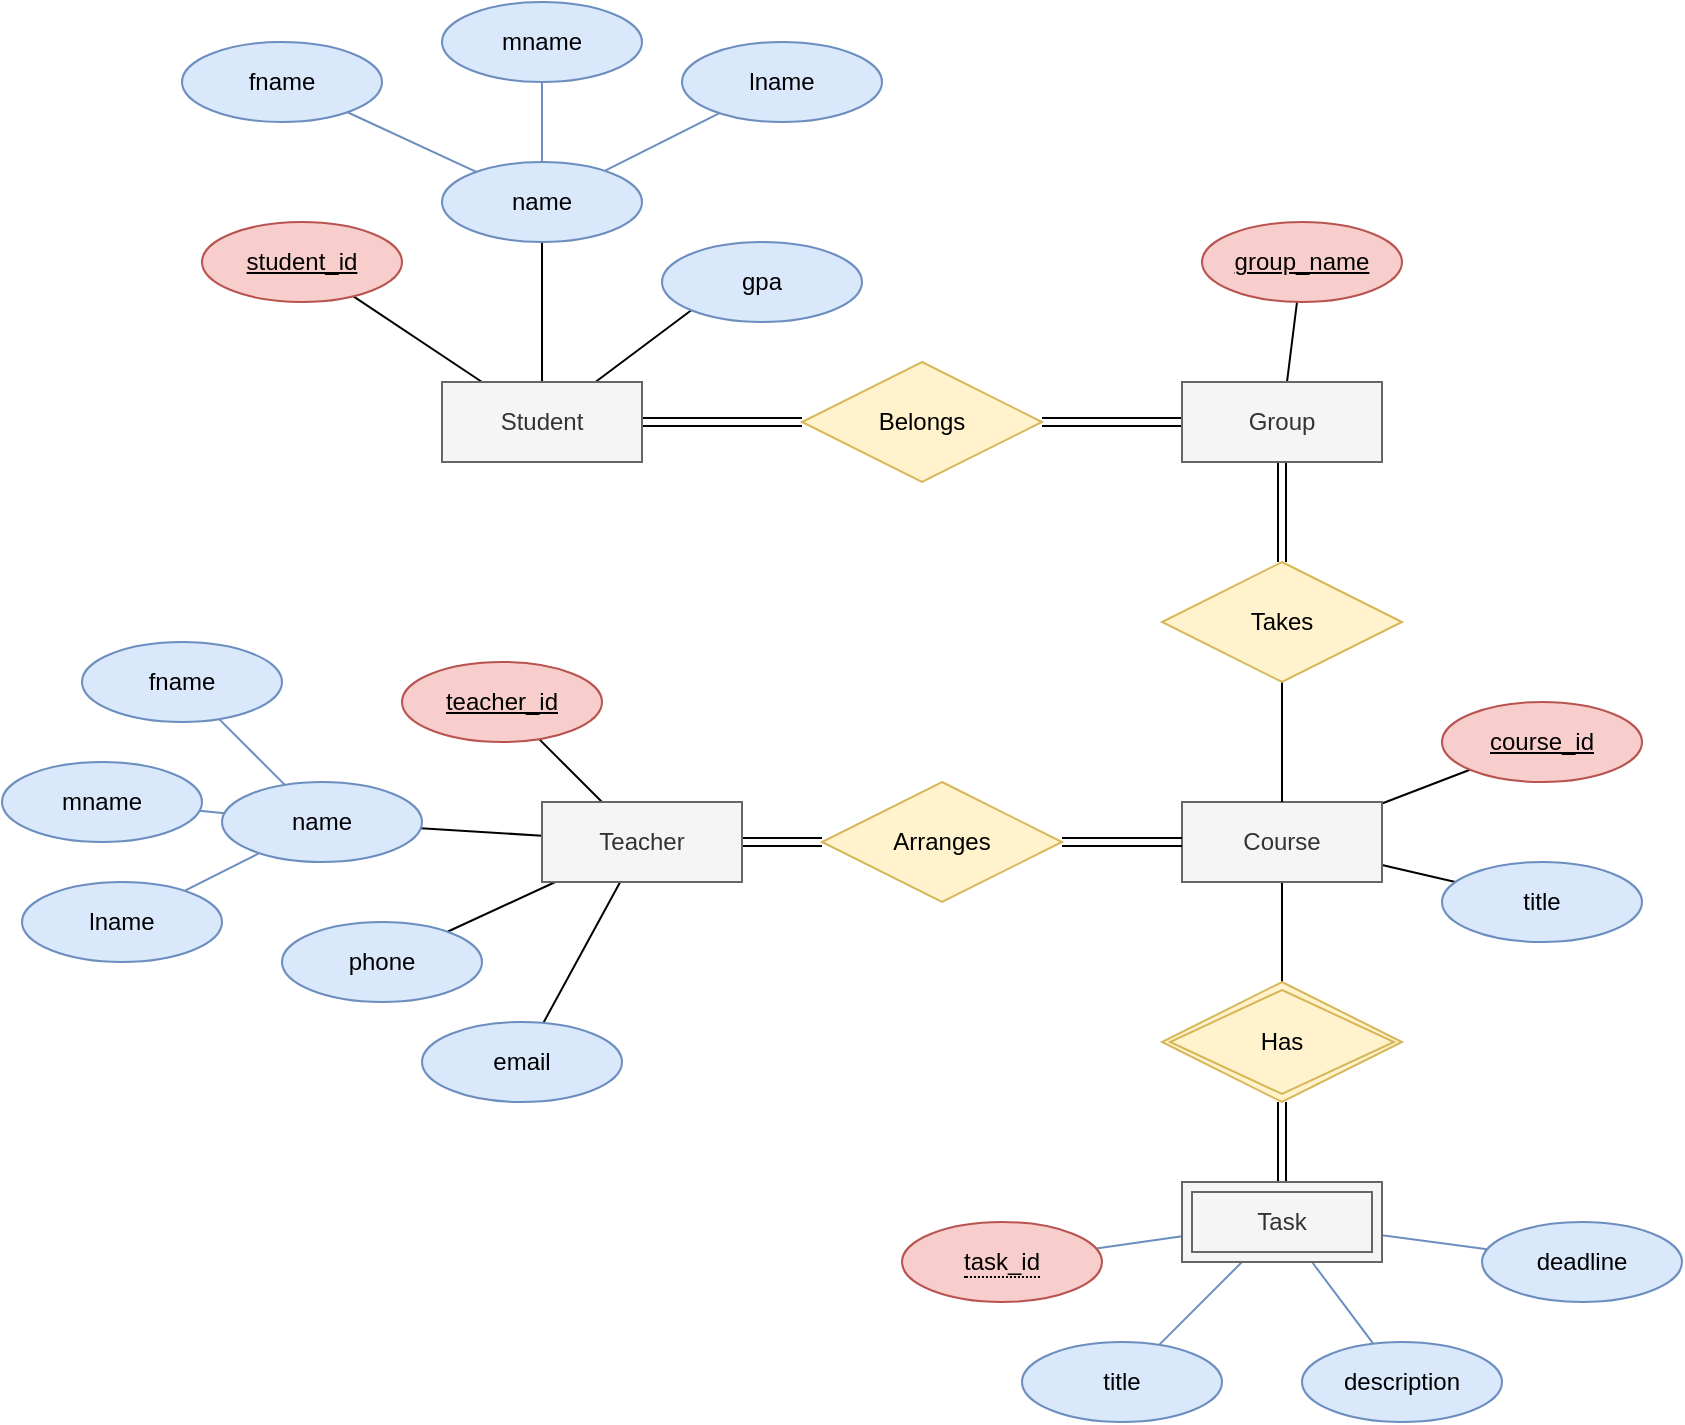 <mxfile version="15.4.0" type="device"><diagram id="R2lEEEUBdFMjLlhIrx00" name="Page-1"><mxGraphModel dx="853" dy="493" grid="1" gridSize="10" guides="1" tooltips="1" connect="1" arrows="1" fold="1" page="1" pageScale="1" pageWidth="850" pageHeight="1100" math="0" shadow="0" extFonts="Permanent Marker^https://fonts.googleapis.com/css?family=Permanent+Marker"><root><mxCell id="0"/><mxCell id="1" parent="0"/><mxCell id="EhRMQpWhnmRFP7YnBFeQ-28" style="rounded=0;orthogonalLoop=1;jettySize=auto;html=1;endArrow=none;endFill=0;entryX=0;entryY=0.5;entryDx=0;entryDy=0;exitX=1;exitY=0.5;exitDx=0;exitDy=0;shape=link;" parent="1" source="EhRMQpWhnmRFP7YnBFeQ-13" target="EhRMQpWhnmRFP7YnBFeQ-27" edge="1"><mxGeometry relative="1" as="geometry"/></mxCell><mxCell id="EhRMQpWhnmRFP7YnBFeQ-51" style="edgeStyle=none;rounded=0;orthogonalLoop=1;jettySize=auto;html=1;endArrow=none;endFill=0;" parent="1" source="EhRMQpWhnmRFP7YnBFeQ-13" target="EhRMQpWhnmRFP7YnBFeQ-15" edge="1"><mxGeometry relative="1" as="geometry"/></mxCell><mxCell id="EhRMQpWhnmRFP7YnBFeQ-55" style="edgeStyle=none;rounded=0;orthogonalLoop=1;jettySize=auto;html=1;entryX=0;entryY=1;entryDx=0;entryDy=0;endArrow=none;endFill=0;" parent="1" source="EhRMQpWhnmRFP7YnBFeQ-13" target="EhRMQpWhnmRFP7YnBFeQ-17" edge="1"><mxGeometry relative="1" as="geometry"/></mxCell><mxCell id="EhRMQpWhnmRFP7YnBFeQ-56" style="edgeStyle=none;rounded=0;orthogonalLoop=1;jettySize=auto;html=1;endArrow=none;endFill=0;" parent="1" source="EhRMQpWhnmRFP7YnBFeQ-13" target="EhRMQpWhnmRFP7YnBFeQ-14" edge="1"><mxGeometry relative="1" as="geometry"/></mxCell><mxCell id="EhRMQpWhnmRFP7YnBFeQ-13" value="Student" style="whiteSpace=wrap;html=1;align=center;fillColor=#f5f5f5;strokeColor=#666666;fontColor=#333333;" parent="1" vertex="1"><mxGeometry x="250" y="300" width="100" height="40" as="geometry"/></mxCell><mxCell id="EhRMQpWhnmRFP7YnBFeQ-14" value="student_id" style="ellipse;whiteSpace=wrap;html=1;align=center;fontStyle=4;fillColor=#f8cecc;strokeColor=#b85450;" parent="1" vertex="1"><mxGeometry x="130" y="220" width="100" height="40" as="geometry"/></mxCell><mxCell id="EhRMQpWhnmRFP7YnBFeQ-52" style="edgeStyle=none;rounded=0;orthogonalLoop=1;jettySize=auto;html=1;endArrow=none;endFill=0;fillColor=#dae8fc;strokeColor=#6c8ebf;" parent="1" source="EhRMQpWhnmRFP7YnBFeQ-15" target="EhRMQpWhnmRFP7YnBFeQ-16" edge="1"><mxGeometry relative="1" as="geometry"/></mxCell><mxCell id="EhRMQpWhnmRFP7YnBFeQ-53" style="edgeStyle=none;rounded=0;orthogonalLoop=1;jettySize=auto;html=1;endArrow=none;endFill=0;fillColor=#dae8fc;strokeColor=#6c8ebf;" parent="1" source="EhRMQpWhnmRFP7YnBFeQ-15" target="EhRMQpWhnmRFP7YnBFeQ-49" edge="1"><mxGeometry relative="1" as="geometry"/></mxCell><mxCell id="EhRMQpWhnmRFP7YnBFeQ-54" style="edgeStyle=none;rounded=0;orthogonalLoop=1;jettySize=auto;html=1;endArrow=none;endFill=0;fillColor=#dae8fc;strokeColor=#6c8ebf;" parent="1" source="EhRMQpWhnmRFP7YnBFeQ-15" target="EhRMQpWhnmRFP7YnBFeQ-50" edge="1"><mxGeometry relative="1" as="geometry"/></mxCell><mxCell id="EhRMQpWhnmRFP7YnBFeQ-15" value="name" style="ellipse;whiteSpace=wrap;html=1;align=center;fillColor=#dae8fc;strokeColor=#6c8ebf;" parent="1" vertex="1"><mxGeometry x="250" y="190" width="100" height="40" as="geometry"/></mxCell><mxCell id="EhRMQpWhnmRFP7YnBFeQ-16" value="fname" style="ellipse;whiteSpace=wrap;html=1;align=center;fillColor=#dae8fc;strokeColor=#6c8ebf;" parent="1" vertex="1"><mxGeometry x="120" y="130" width="100" height="40" as="geometry"/></mxCell><mxCell id="EhRMQpWhnmRFP7YnBFeQ-17" value="gpa" style="ellipse;whiteSpace=wrap;html=1;align=center;fillColor=#dae8fc;strokeColor=#6c8ebf;" parent="1" vertex="1"><mxGeometry x="360" y="230" width="100" height="40" as="geometry"/></mxCell><mxCell id="EhRMQpWhnmRFP7YnBFeQ-29" style="edgeStyle=none;rounded=0;orthogonalLoop=1;jettySize=auto;html=1;entryX=1;entryY=0.5;entryDx=0;entryDy=0;endArrow=none;endFill=0;exitX=0;exitY=0.5;exitDx=0;exitDy=0;shape=link;" parent="1" source="EhRMQpWhnmRFP7YnBFeQ-18" target="EhRMQpWhnmRFP7YnBFeQ-27" edge="1"><mxGeometry relative="1" as="geometry"/></mxCell><mxCell id="EhRMQpWhnmRFP7YnBFeQ-33" style="edgeStyle=none;rounded=0;orthogonalLoop=1;jettySize=auto;html=1;entryX=0.5;entryY=0;entryDx=0;entryDy=0;endArrow=none;endFill=0;exitX=0.5;exitY=1;exitDx=0;exitDy=0;shape=link;" parent="1" source="EhRMQpWhnmRFP7YnBFeQ-18" target="EhRMQpWhnmRFP7YnBFeQ-30" edge="1"><mxGeometry relative="1" as="geometry"/></mxCell><mxCell id="EhRMQpWhnmRFP7YnBFeQ-77" style="edgeStyle=none;rounded=0;orthogonalLoop=1;jettySize=auto;html=1;endArrow=none;endFill=0;" parent="1" source="EhRMQpWhnmRFP7YnBFeQ-18" target="EhRMQpWhnmRFP7YnBFeQ-19" edge="1"><mxGeometry relative="1" as="geometry"/></mxCell><mxCell id="EhRMQpWhnmRFP7YnBFeQ-18" value="Group" style="whiteSpace=wrap;html=1;align=center;fillColor=#f5f5f5;strokeColor=#666666;fontColor=#333333;" parent="1" vertex="1"><mxGeometry x="620" y="300" width="100" height="40" as="geometry"/></mxCell><mxCell id="EhRMQpWhnmRFP7YnBFeQ-19" value="group_name" style="ellipse;whiteSpace=wrap;html=1;align=center;fontStyle=4;fillColor=#f8cecc;strokeColor=#b85450;" parent="1" vertex="1"><mxGeometry x="630" y="220" width="100" height="40" as="geometry"/></mxCell><mxCell id="EhRMQpWhnmRFP7YnBFeQ-35" style="edgeStyle=none;rounded=0;orthogonalLoop=1;jettySize=auto;html=1;endArrow=none;endFill=0;entryX=0;entryY=0.5;entryDx=0;entryDy=0;exitX=1;exitY=0.5;exitDx=0;exitDy=0;shape=link;" parent="1" source="EhRMQpWhnmRFP7YnBFeQ-20" target="EhRMQpWhnmRFP7YnBFeQ-34" edge="1"><mxGeometry relative="1" as="geometry"/></mxCell><mxCell id="EhRMQpWhnmRFP7YnBFeQ-64" style="edgeStyle=none;rounded=0;orthogonalLoop=1;jettySize=auto;html=1;endArrow=none;endFill=0;" parent="1" source="EhRMQpWhnmRFP7YnBFeQ-20" target="EhRMQpWhnmRFP7YnBFeQ-60" edge="1"><mxGeometry relative="1" as="geometry"/></mxCell><mxCell id="EhRMQpWhnmRFP7YnBFeQ-65" style="edgeStyle=none;rounded=0;orthogonalLoop=1;jettySize=auto;html=1;endArrow=none;endFill=0;" parent="1" source="EhRMQpWhnmRFP7YnBFeQ-20" target="EhRMQpWhnmRFP7YnBFeQ-21" edge="1"><mxGeometry relative="1" as="geometry"/></mxCell><mxCell id="EhRMQpWhnmRFP7YnBFeQ-68" style="edgeStyle=none;rounded=0;orthogonalLoop=1;jettySize=auto;html=1;endArrow=none;endFill=0;" parent="1" source="EhRMQpWhnmRFP7YnBFeQ-20" target="EhRMQpWhnmRFP7YnBFeQ-66" edge="1"><mxGeometry relative="1" as="geometry"/></mxCell><mxCell id="EhRMQpWhnmRFP7YnBFeQ-69" style="edgeStyle=none;rounded=0;orthogonalLoop=1;jettySize=auto;html=1;endArrow=none;endFill=0;" parent="1" source="EhRMQpWhnmRFP7YnBFeQ-20" target="EhRMQpWhnmRFP7YnBFeQ-67" edge="1"><mxGeometry relative="1" as="geometry"/></mxCell><mxCell id="EhRMQpWhnmRFP7YnBFeQ-20" value="Teacher" style="whiteSpace=wrap;html=1;align=center;fillColor=#f5f5f5;strokeColor=#666666;fontColor=#333333;" parent="1" vertex="1"><mxGeometry x="300" y="510" width="100" height="40" as="geometry"/></mxCell><mxCell id="EhRMQpWhnmRFP7YnBFeQ-21" value="teacher_id" style="ellipse;whiteSpace=wrap;html=1;align=center;fontStyle=4;fillColor=#f8cecc;strokeColor=#b85450;" parent="1" vertex="1"><mxGeometry x="230" y="440" width="100" height="40" as="geometry"/></mxCell><mxCell id="EhRMQpWhnmRFP7YnBFeQ-39" style="edgeStyle=none;rounded=0;orthogonalLoop=1;jettySize=auto;html=1;entryX=0.5;entryY=0;entryDx=0;entryDy=0;endArrow=none;endFill=0;exitX=0.5;exitY=1;exitDx=0;exitDy=0;" parent="1" source="EhRMQpWhnmRFP7YnBFeQ-24" target="EhRMQpWhnmRFP7YnBFeQ-41" edge="1"><mxGeometry relative="1" as="geometry"><mxPoint x="670" y="590" as="targetPoint"/></mxGeometry></mxCell><mxCell id="EhRMQpWhnmRFP7YnBFeQ-74" style="edgeStyle=none;rounded=0;orthogonalLoop=1;jettySize=auto;html=1;endArrow=none;endFill=0;" parent="1" source="EhRMQpWhnmRFP7YnBFeQ-24" target="EhRMQpWhnmRFP7YnBFeQ-25" edge="1"><mxGeometry relative="1" as="geometry"/></mxCell><mxCell id="EhRMQpWhnmRFP7YnBFeQ-76" style="edgeStyle=none;rounded=0;orthogonalLoop=1;jettySize=auto;html=1;endArrow=none;endFill=0;" parent="1" source="EhRMQpWhnmRFP7YnBFeQ-24" target="EhRMQpWhnmRFP7YnBFeQ-75" edge="1"><mxGeometry relative="1" as="geometry"/></mxCell><mxCell id="EhRMQpWhnmRFP7YnBFeQ-24" value="Course" style="whiteSpace=wrap;html=1;align=center;fillColor=#f5f5f5;strokeColor=#666666;fontColor=#333333;" parent="1" vertex="1"><mxGeometry x="620" y="510" width="100" height="40" as="geometry"/></mxCell><mxCell id="EhRMQpWhnmRFP7YnBFeQ-25" value="course_id" style="ellipse;whiteSpace=wrap;html=1;align=center;fontStyle=4;fillColor=#f8cecc;strokeColor=#b85450;" parent="1" vertex="1"><mxGeometry x="750" y="460" width="100" height="40" as="geometry"/></mxCell><mxCell id="EhRMQpWhnmRFP7YnBFeQ-27" value="Belongs" style="shape=rhombus;perimeter=rhombusPerimeter;whiteSpace=wrap;html=1;align=center;fillColor=#fff2cc;strokeColor=#d6b656;" parent="1" vertex="1"><mxGeometry x="430" y="290" width="120" height="60" as="geometry"/></mxCell><mxCell id="EhRMQpWhnmRFP7YnBFeQ-32" style="edgeStyle=none;rounded=0;orthogonalLoop=1;jettySize=auto;html=1;entryX=0.5;entryY=0;entryDx=0;entryDy=0;endArrow=none;endFill=0;exitX=0.5;exitY=1;exitDx=0;exitDy=0;" parent="1" source="EhRMQpWhnmRFP7YnBFeQ-30" target="EhRMQpWhnmRFP7YnBFeQ-24" edge="1"><mxGeometry relative="1" as="geometry"/></mxCell><mxCell id="EhRMQpWhnmRFP7YnBFeQ-30" value="Takes" style="shape=rhombus;perimeter=rhombusPerimeter;whiteSpace=wrap;html=1;align=center;fillColor=#fff2cc;strokeColor=#d6b656;" parent="1" vertex="1"><mxGeometry x="610" y="390" width="120" height="60" as="geometry"/></mxCell><mxCell id="EhRMQpWhnmRFP7YnBFeQ-36" style="edgeStyle=none;rounded=0;orthogonalLoop=1;jettySize=auto;html=1;entryX=0;entryY=0.5;entryDx=0;entryDy=0;endArrow=none;endFill=0;exitX=1;exitY=0.5;exitDx=0;exitDy=0;shape=link;" parent="1" source="EhRMQpWhnmRFP7YnBFeQ-34" target="EhRMQpWhnmRFP7YnBFeQ-24" edge="1"><mxGeometry relative="1" as="geometry"/></mxCell><mxCell id="EhRMQpWhnmRFP7YnBFeQ-34" value="Arranges" style="shape=rhombus;perimeter=rhombusPerimeter;whiteSpace=wrap;html=1;align=center;fillColor=#fff2cc;strokeColor=#d6b656;" parent="1" vertex="1"><mxGeometry x="440" y="500" width="120" height="60" as="geometry"/></mxCell><mxCell id="EhRMQpWhnmRFP7YnBFeQ-40" style="edgeStyle=none;rounded=0;orthogonalLoop=1;jettySize=auto;html=1;entryX=0.5;entryY=0;entryDx=0;entryDy=0;endArrow=none;endFill=0;exitX=0.5;exitY=1;exitDx=0;exitDy=0;shape=link;" parent="1" source="EhRMQpWhnmRFP7YnBFeQ-41" target="EhRMQpWhnmRFP7YnBFeQ-42" edge="1"><mxGeometry relative="1" as="geometry"><mxPoint x="670" y="650" as="sourcePoint"/><mxPoint x="670" y="700" as="targetPoint"/></mxGeometry></mxCell><mxCell id="EhRMQpWhnmRFP7YnBFeQ-41" value="Has" style="shape=rhombus;double=1;perimeter=rhombusPerimeter;whiteSpace=wrap;html=1;align=center;fillColor=#fff2cc;strokeColor=#d6b656;" parent="1" vertex="1"><mxGeometry x="610" y="600" width="120" height="60" as="geometry"/></mxCell><mxCell id="EhRMQpWhnmRFP7YnBFeQ-70" style="edgeStyle=none;rounded=0;orthogonalLoop=1;jettySize=auto;html=1;endArrow=none;endFill=0;fillColor=#dae8fc;strokeColor=#6c8ebf;" parent="1" source="EhRMQpWhnmRFP7YnBFeQ-42" target="EhRMQpWhnmRFP7YnBFeQ-47" edge="1"><mxGeometry relative="1" as="geometry"/></mxCell><mxCell id="EhRMQpWhnmRFP7YnBFeQ-71" style="edgeStyle=none;rounded=0;orthogonalLoop=1;jettySize=auto;html=1;endArrow=none;endFill=0;fillColor=#dae8fc;strokeColor=#6c8ebf;" parent="1" source="EhRMQpWhnmRFP7YnBFeQ-42" target="EhRMQpWhnmRFP7YnBFeQ-45" edge="1"><mxGeometry relative="1" as="geometry"/></mxCell><mxCell id="EhRMQpWhnmRFP7YnBFeQ-72" style="edgeStyle=none;rounded=0;orthogonalLoop=1;jettySize=auto;html=1;endArrow=none;endFill=0;fillColor=#dae8fc;strokeColor=#6c8ebf;" parent="1" source="EhRMQpWhnmRFP7YnBFeQ-42" target="EhRMQpWhnmRFP7YnBFeQ-46" edge="1"><mxGeometry relative="1" as="geometry"/></mxCell><mxCell id="EhRMQpWhnmRFP7YnBFeQ-73" style="edgeStyle=none;rounded=0;orthogonalLoop=1;jettySize=auto;html=1;endArrow=none;endFill=0;fillColor=#dae8fc;strokeColor=#6c8ebf;" parent="1" source="EhRMQpWhnmRFP7YnBFeQ-42" target="EhRMQpWhnmRFP7YnBFeQ-44" edge="1"><mxGeometry relative="1" as="geometry"/></mxCell><mxCell id="EhRMQpWhnmRFP7YnBFeQ-42" value="Task" style="shape=ext;margin=3;double=1;whiteSpace=wrap;html=1;align=center;fillColor=#f5f5f5;strokeColor=#666666;fontColor=#333333;" parent="1" vertex="1"><mxGeometry x="620" y="700" width="100" height="40" as="geometry"/></mxCell><mxCell id="EhRMQpWhnmRFP7YnBFeQ-44" value="deadline" style="ellipse;whiteSpace=wrap;html=1;align=center;fillColor=#dae8fc;strokeColor=#6c8ebf;" parent="1" vertex="1"><mxGeometry x="770" y="720" width="100" height="40" as="geometry"/></mxCell><mxCell id="EhRMQpWhnmRFP7YnBFeQ-45" value="title" style="ellipse;whiteSpace=wrap;html=1;align=center;fillColor=#dae8fc;strokeColor=#6c8ebf;" parent="1" vertex="1"><mxGeometry x="540" y="780" width="100" height="40" as="geometry"/></mxCell><mxCell id="EhRMQpWhnmRFP7YnBFeQ-46" value="description" style="ellipse;whiteSpace=wrap;html=1;align=center;fillColor=#dae8fc;strokeColor=#6c8ebf;" parent="1" vertex="1"><mxGeometry x="680" y="780" width="100" height="40" as="geometry"/></mxCell><mxCell id="EhRMQpWhnmRFP7YnBFeQ-47" value="&lt;span style=&quot;border-bottom: 1px dotted&quot;&gt;task_id&lt;/span&gt;" style="ellipse;whiteSpace=wrap;html=1;align=center;fillColor=#f8cecc;strokeColor=#b85450;" parent="1" vertex="1"><mxGeometry x="480" y="720" width="100" height="40" as="geometry"/></mxCell><mxCell id="EhRMQpWhnmRFP7YnBFeQ-49" value="mname" style="ellipse;whiteSpace=wrap;html=1;align=center;fillColor=#dae8fc;strokeColor=#6c8ebf;" parent="1" vertex="1"><mxGeometry x="250" y="110" width="100" height="40" as="geometry"/></mxCell><mxCell id="EhRMQpWhnmRFP7YnBFeQ-50" value="lname" style="ellipse;whiteSpace=wrap;html=1;align=center;fillColor=#dae8fc;strokeColor=#6c8ebf;" parent="1" vertex="1"><mxGeometry x="370" y="130" width="100" height="40" as="geometry"/></mxCell><mxCell id="EhRMQpWhnmRFP7YnBFeQ-57" style="edgeStyle=none;rounded=0;orthogonalLoop=1;jettySize=auto;html=1;endArrow=none;endFill=0;fillColor=#dae8fc;strokeColor=#6c8ebf;" parent="1" source="EhRMQpWhnmRFP7YnBFeQ-60" target="EhRMQpWhnmRFP7YnBFeQ-61" edge="1"><mxGeometry relative="1" as="geometry"/></mxCell><mxCell id="EhRMQpWhnmRFP7YnBFeQ-58" style="edgeStyle=none;rounded=0;orthogonalLoop=1;jettySize=auto;html=1;endArrow=none;endFill=0;fillColor=#dae8fc;strokeColor=#6c8ebf;" parent="1" source="EhRMQpWhnmRFP7YnBFeQ-60" target="EhRMQpWhnmRFP7YnBFeQ-62" edge="1"><mxGeometry relative="1" as="geometry"/></mxCell><mxCell id="EhRMQpWhnmRFP7YnBFeQ-59" style="edgeStyle=none;rounded=0;orthogonalLoop=1;jettySize=auto;html=1;endArrow=none;endFill=0;fillColor=#dae8fc;strokeColor=#6c8ebf;" parent="1" source="EhRMQpWhnmRFP7YnBFeQ-60" target="EhRMQpWhnmRFP7YnBFeQ-63" edge="1"><mxGeometry relative="1" as="geometry"/></mxCell><mxCell id="EhRMQpWhnmRFP7YnBFeQ-60" value="name" style="ellipse;whiteSpace=wrap;html=1;align=center;fillColor=#dae8fc;strokeColor=#6c8ebf;" parent="1" vertex="1"><mxGeometry x="140" y="500" width="100" height="40" as="geometry"/></mxCell><mxCell id="EhRMQpWhnmRFP7YnBFeQ-61" value="fname" style="ellipse;whiteSpace=wrap;html=1;align=center;fillColor=#dae8fc;strokeColor=#6c8ebf;" parent="1" vertex="1"><mxGeometry x="70" y="430" width="100" height="40" as="geometry"/></mxCell><mxCell id="EhRMQpWhnmRFP7YnBFeQ-62" value="mname" style="ellipse;whiteSpace=wrap;html=1;align=center;fillColor=#dae8fc;strokeColor=#6c8ebf;" parent="1" vertex="1"><mxGeometry x="30" y="490" width="100" height="40" as="geometry"/></mxCell><mxCell id="EhRMQpWhnmRFP7YnBFeQ-63" value="lname" style="ellipse;whiteSpace=wrap;html=1;align=center;fillColor=#dae8fc;strokeColor=#6c8ebf;" parent="1" vertex="1"><mxGeometry x="40" y="550" width="100" height="40" as="geometry"/></mxCell><mxCell id="EhRMQpWhnmRFP7YnBFeQ-66" value="phone" style="ellipse;whiteSpace=wrap;html=1;align=center;fillColor=#dae8fc;strokeColor=#6c8ebf;" parent="1" vertex="1"><mxGeometry x="170" y="570" width="100" height="40" as="geometry"/></mxCell><mxCell id="EhRMQpWhnmRFP7YnBFeQ-67" value="email" style="ellipse;whiteSpace=wrap;html=1;align=center;fillColor=#dae8fc;strokeColor=#6c8ebf;" parent="1" vertex="1"><mxGeometry x="240" y="620" width="100" height="40" as="geometry"/></mxCell><mxCell id="EhRMQpWhnmRFP7YnBFeQ-75" value="title" style="ellipse;whiteSpace=wrap;html=1;align=center;fillColor=#dae8fc;strokeColor=#6c8ebf;" parent="1" vertex="1"><mxGeometry x="750" y="540" width="100" height="40" as="geometry"/></mxCell></root></mxGraphModel></diagram></mxfile>